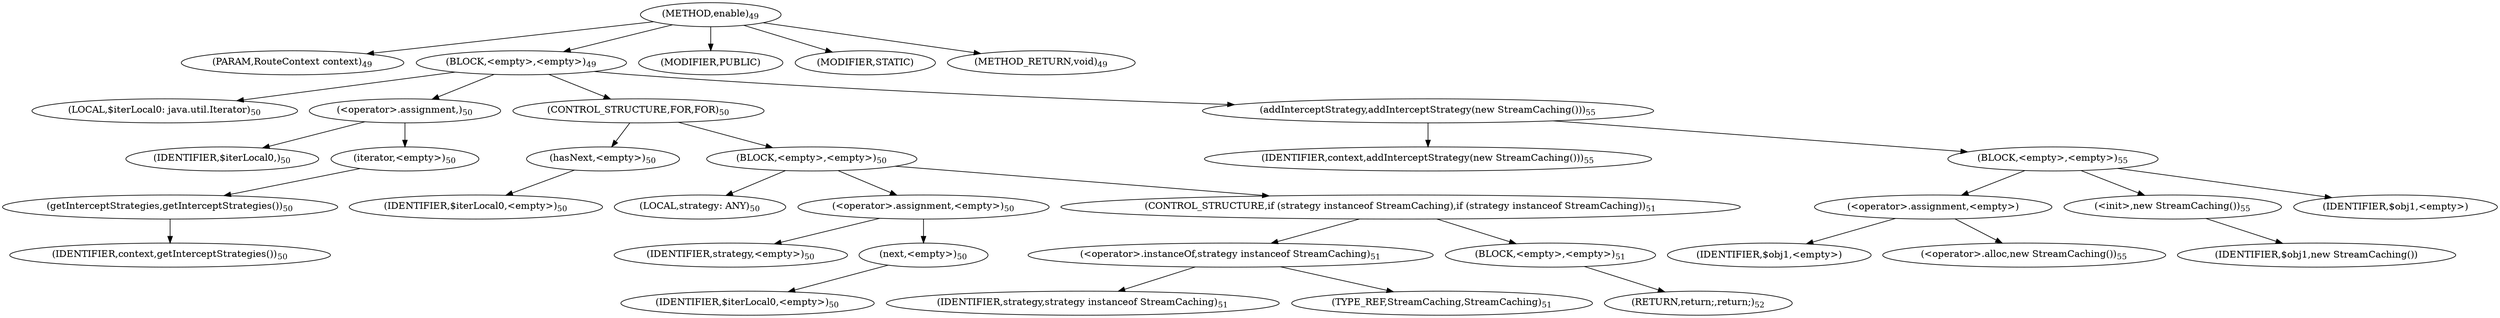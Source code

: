 digraph "enable" {  
"46" [label = <(METHOD,enable)<SUB>49</SUB>> ]
"47" [label = <(PARAM,RouteContext context)<SUB>49</SUB>> ]
"48" [label = <(BLOCK,&lt;empty&gt;,&lt;empty&gt;)<SUB>49</SUB>> ]
"49" [label = <(LOCAL,$iterLocal0: java.util.Iterator)<SUB>50</SUB>> ]
"50" [label = <(&lt;operator&gt;.assignment,)<SUB>50</SUB>> ]
"51" [label = <(IDENTIFIER,$iterLocal0,)<SUB>50</SUB>> ]
"52" [label = <(iterator,&lt;empty&gt;)<SUB>50</SUB>> ]
"53" [label = <(getInterceptStrategies,getInterceptStrategies())<SUB>50</SUB>> ]
"54" [label = <(IDENTIFIER,context,getInterceptStrategies())<SUB>50</SUB>> ]
"55" [label = <(CONTROL_STRUCTURE,FOR,FOR)<SUB>50</SUB>> ]
"56" [label = <(hasNext,&lt;empty&gt;)<SUB>50</SUB>> ]
"57" [label = <(IDENTIFIER,$iterLocal0,&lt;empty&gt;)<SUB>50</SUB>> ]
"58" [label = <(BLOCK,&lt;empty&gt;,&lt;empty&gt;)<SUB>50</SUB>> ]
"59" [label = <(LOCAL,strategy: ANY)<SUB>50</SUB>> ]
"60" [label = <(&lt;operator&gt;.assignment,&lt;empty&gt;)<SUB>50</SUB>> ]
"61" [label = <(IDENTIFIER,strategy,&lt;empty&gt;)<SUB>50</SUB>> ]
"62" [label = <(next,&lt;empty&gt;)<SUB>50</SUB>> ]
"63" [label = <(IDENTIFIER,$iterLocal0,&lt;empty&gt;)<SUB>50</SUB>> ]
"64" [label = <(CONTROL_STRUCTURE,if (strategy instanceof StreamCaching),if (strategy instanceof StreamCaching))<SUB>51</SUB>> ]
"65" [label = <(&lt;operator&gt;.instanceOf,strategy instanceof StreamCaching)<SUB>51</SUB>> ]
"66" [label = <(IDENTIFIER,strategy,strategy instanceof StreamCaching)<SUB>51</SUB>> ]
"67" [label = <(TYPE_REF,StreamCaching,StreamCaching)<SUB>51</SUB>> ]
"68" [label = <(BLOCK,&lt;empty&gt;,&lt;empty&gt;)<SUB>51</SUB>> ]
"69" [label = <(RETURN,return;,return;)<SUB>52</SUB>> ]
"70" [label = <(addInterceptStrategy,addInterceptStrategy(new StreamCaching()))<SUB>55</SUB>> ]
"71" [label = <(IDENTIFIER,context,addInterceptStrategy(new StreamCaching()))<SUB>55</SUB>> ]
"72" [label = <(BLOCK,&lt;empty&gt;,&lt;empty&gt;)<SUB>55</SUB>> ]
"73" [label = <(&lt;operator&gt;.assignment,&lt;empty&gt;)> ]
"74" [label = <(IDENTIFIER,$obj1,&lt;empty&gt;)> ]
"75" [label = <(&lt;operator&gt;.alloc,new StreamCaching())<SUB>55</SUB>> ]
"76" [label = <(&lt;init&gt;,new StreamCaching())<SUB>55</SUB>> ]
"77" [label = <(IDENTIFIER,$obj1,new StreamCaching())> ]
"78" [label = <(IDENTIFIER,$obj1,&lt;empty&gt;)> ]
"79" [label = <(MODIFIER,PUBLIC)> ]
"80" [label = <(MODIFIER,STATIC)> ]
"81" [label = <(METHOD_RETURN,void)<SUB>49</SUB>> ]
  "46" -> "47" 
  "46" -> "48" 
  "46" -> "79" 
  "46" -> "80" 
  "46" -> "81" 
  "48" -> "49" 
  "48" -> "50" 
  "48" -> "55" 
  "48" -> "70" 
  "50" -> "51" 
  "50" -> "52" 
  "52" -> "53" 
  "53" -> "54" 
  "55" -> "56" 
  "55" -> "58" 
  "56" -> "57" 
  "58" -> "59" 
  "58" -> "60" 
  "58" -> "64" 
  "60" -> "61" 
  "60" -> "62" 
  "62" -> "63" 
  "64" -> "65" 
  "64" -> "68" 
  "65" -> "66" 
  "65" -> "67" 
  "68" -> "69" 
  "70" -> "71" 
  "70" -> "72" 
  "72" -> "73" 
  "72" -> "76" 
  "72" -> "78" 
  "73" -> "74" 
  "73" -> "75" 
  "76" -> "77" 
}
